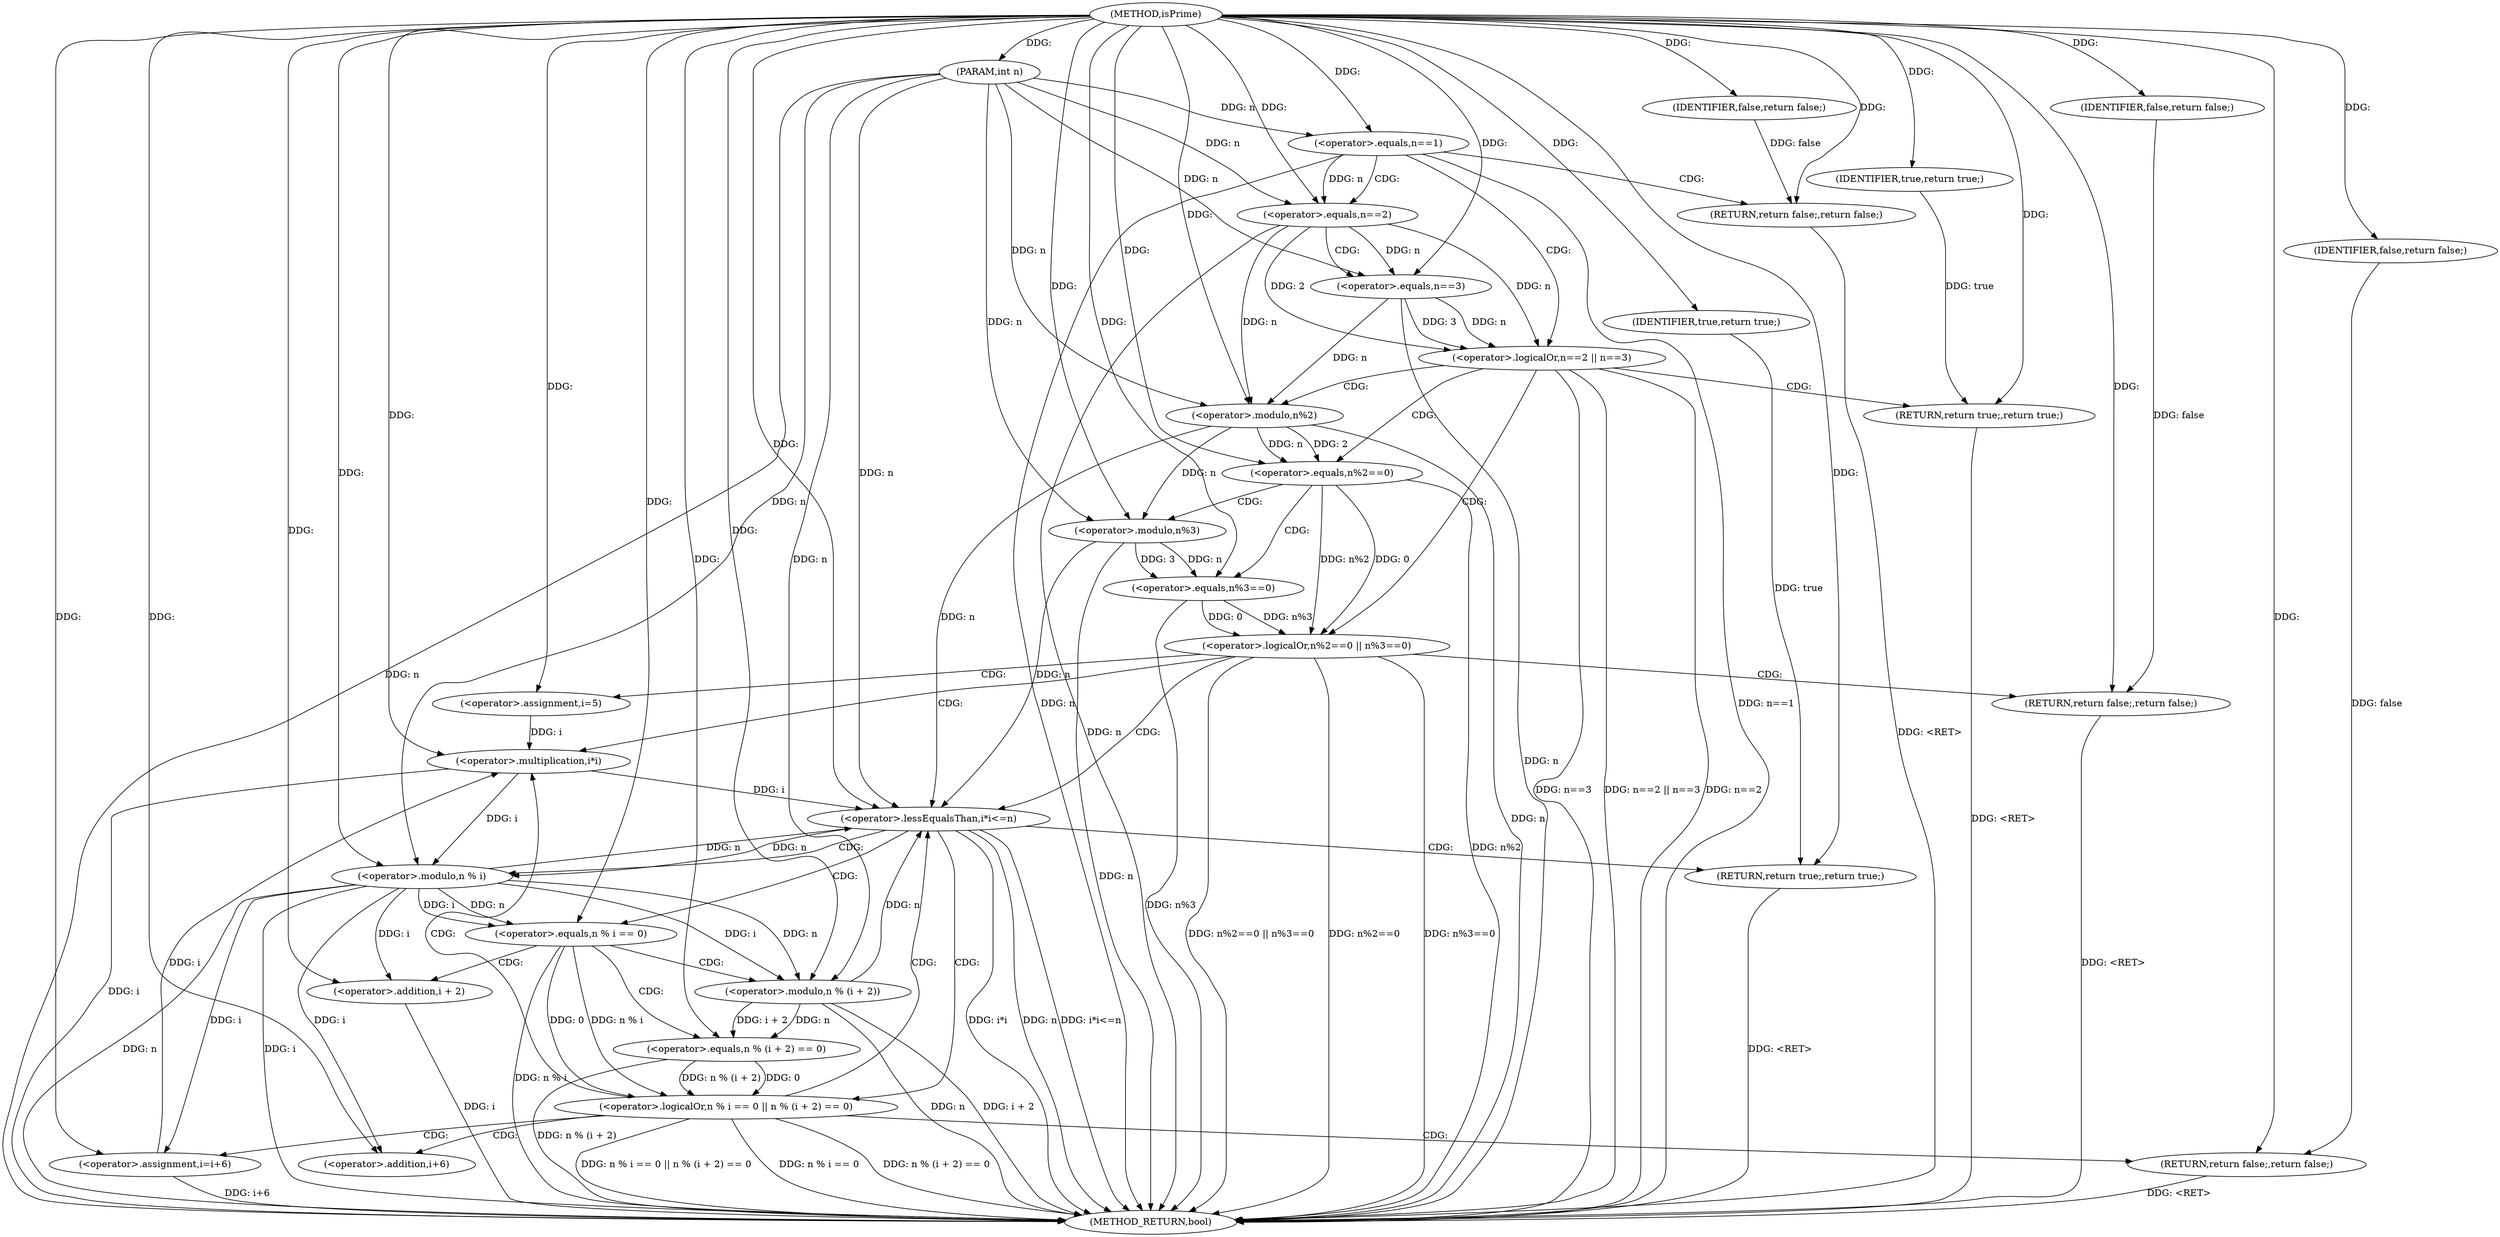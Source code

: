 digraph "isPrime" {  
"1000146" [label = "(METHOD,isPrime)" ]
"1000213" [label = "(METHOD_RETURN,bool)" ]
"1000147" [label = "(PARAM,int n)" ]
"1000211" [label = "(RETURN,return true;,return true;)" ]
"1000150" [label = "(<operator>.equals,n==1)" ]
"1000153" [label = "(RETURN,return false;,return false;)" ]
"1000156" [label = "(<operator>.logicalOr,n==2 || n==3)" ]
"1000163" [label = "(RETURN,return true;,return true;)" ]
"1000166" [label = "(<operator>.logicalOr,n%2==0 || n%3==0)" ]
"1000177" [label = "(RETURN,return false;,return false;)" ]
"1000181" [label = "(<operator>.assignment,i=5)" ]
"1000184" [label = "(<operator>.lessEqualsThan,i*i<=n)" ]
"1000189" [label = "(<operator>.assignment,i=i+6)" ]
"1000212" [label = "(IDENTIFIER,true,return true;)" ]
"1000154" [label = "(IDENTIFIER,false,return false;)" ]
"1000164" [label = "(IDENTIFIER,true,return true;)" ]
"1000178" [label = "(IDENTIFIER,false,return false;)" ]
"1000157" [label = "(<operator>.equals,n==2)" ]
"1000160" [label = "(<operator>.equals,n==3)" ]
"1000167" [label = "(<operator>.equals,n%2==0)" ]
"1000172" [label = "(<operator>.equals,n%3==0)" ]
"1000185" [label = "(<operator>.multiplication,i*i)" ]
"1000191" [label = "(<operator>.addition,i+6)" ]
"1000196" [label = "(<operator>.logicalOr,n % i == 0 || n % (i + 2) == 0)" ]
"1000209" [label = "(RETURN,return false;,return false;)" ]
"1000168" [label = "(<operator>.modulo,n%2)" ]
"1000173" [label = "(<operator>.modulo,n%3)" ]
"1000210" [label = "(IDENTIFIER,false,return false;)" ]
"1000197" [label = "(<operator>.equals,n % i == 0)" ]
"1000202" [label = "(<operator>.equals,n % (i + 2) == 0)" ]
"1000198" [label = "(<operator>.modulo,n % i)" ]
"1000203" [label = "(<operator>.modulo,n % (i + 2))" ]
"1000205" [label = "(<operator>.addition,i + 2)" ]
  "1000153" -> "1000213"  [ label = "DDG: <RET>"] 
  "1000211" -> "1000213"  [ label = "DDG: <RET>"] 
  "1000177" -> "1000213"  [ label = "DDG: <RET>"] 
  "1000163" -> "1000213"  [ label = "DDG: <RET>"] 
  "1000209" -> "1000213"  [ label = "DDG: <RET>"] 
  "1000147" -> "1000213"  [ label = "DDG: n"] 
  "1000150" -> "1000213"  [ label = "DDG: n"] 
  "1000150" -> "1000213"  [ label = "DDG: n==1"] 
  "1000157" -> "1000213"  [ label = "DDG: n"] 
  "1000156" -> "1000213"  [ label = "DDG: n==2"] 
  "1000160" -> "1000213"  [ label = "DDG: n"] 
  "1000156" -> "1000213"  [ label = "DDG: n==3"] 
  "1000156" -> "1000213"  [ label = "DDG: n==2 || n==3"] 
  "1000168" -> "1000213"  [ label = "DDG: n"] 
  "1000167" -> "1000213"  [ label = "DDG: n%2"] 
  "1000166" -> "1000213"  [ label = "DDG: n%2==0"] 
  "1000173" -> "1000213"  [ label = "DDG: n"] 
  "1000172" -> "1000213"  [ label = "DDG: n%3"] 
  "1000166" -> "1000213"  [ label = "DDG: n%3==0"] 
  "1000166" -> "1000213"  [ label = "DDG: n%2==0 || n%3==0"] 
  "1000185" -> "1000213"  [ label = "DDG: i"] 
  "1000184" -> "1000213"  [ label = "DDG: i*i"] 
  "1000184" -> "1000213"  [ label = "DDG: n"] 
  "1000184" -> "1000213"  [ label = "DDG: i*i<=n"] 
  "1000198" -> "1000213"  [ label = "DDG: n"] 
  "1000198" -> "1000213"  [ label = "DDG: i"] 
  "1000197" -> "1000213"  [ label = "DDG: n % i"] 
  "1000196" -> "1000213"  [ label = "DDG: n % i == 0"] 
  "1000203" -> "1000213"  [ label = "DDG: n"] 
  "1000205" -> "1000213"  [ label = "DDG: i"] 
  "1000203" -> "1000213"  [ label = "DDG: i + 2"] 
  "1000202" -> "1000213"  [ label = "DDG: n % (i + 2)"] 
  "1000196" -> "1000213"  [ label = "DDG: n % (i + 2) == 0"] 
  "1000196" -> "1000213"  [ label = "DDG: n % i == 0 || n % (i + 2) == 0"] 
  "1000189" -> "1000213"  [ label = "DDG: i+6"] 
  "1000146" -> "1000147"  [ label = "DDG: "] 
  "1000212" -> "1000211"  [ label = "DDG: true"] 
  "1000146" -> "1000211"  [ label = "DDG: "] 
  "1000154" -> "1000153"  [ label = "DDG: false"] 
  "1000146" -> "1000153"  [ label = "DDG: "] 
  "1000164" -> "1000163"  [ label = "DDG: true"] 
  "1000146" -> "1000163"  [ label = "DDG: "] 
  "1000178" -> "1000177"  [ label = "DDG: false"] 
  "1000146" -> "1000177"  [ label = "DDG: "] 
  "1000146" -> "1000181"  [ label = "DDG: "] 
  "1000146" -> "1000189"  [ label = "DDG: "] 
  "1000198" -> "1000189"  [ label = "DDG: i"] 
  "1000146" -> "1000212"  [ label = "DDG: "] 
  "1000147" -> "1000150"  [ label = "DDG: n"] 
  "1000146" -> "1000150"  [ label = "DDG: "] 
  "1000146" -> "1000154"  [ label = "DDG: "] 
  "1000157" -> "1000156"  [ label = "DDG: 2"] 
  "1000157" -> "1000156"  [ label = "DDG: n"] 
  "1000160" -> "1000156"  [ label = "DDG: 3"] 
  "1000160" -> "1000156"  [ label = "DDG: n"] 
  "1000146" -> "1000164"  [ label = "DDG: "] 
  "1000167" -> "1000166"  [ label = "DDG: n%2"] 
  "1000167" -> "1000166"  [ label = "DDG: 0"] 
  "1000172" -> "1000166"  [ label = "DDG: n%3"] 
  "1000172" -> "1000166"  [ label = "DDG: 0"] 
  "1000146" -> "1000178"  [ label = "DDG: "] 
  "1000185" -> "1000184"  [ label = "DDG: i"] 
  "1000168" -> "1000184"  [ label = "DDG: n"] 
  "1000173" -> "1000184"  [ label = "DDG: n"] 
  "1000198" -> "1000184"  [ label = "DDG: n"] 
  "1000203" -> "1000184"  [ label = "DDG: n"] 
  "1000147" -> "1000184"  [ label = "DDG: n"] 
  "1000146" -> "1000184"  [ label = "DDG: "] 
  "1000150" -> "1000157"  [ label = "DDG: n"] 
  "1000147" -> "1000157"  [ label = "DDG: n"] 
  "1000146" -> "1000157"  [ label = "DDG: "] 
  "1000157" -> "1000160"  [ label = "DDG: n"] 
  "1000147" -> "1000160"  [ label = "DDG: n"] 
  "1000146" -> "1000160"  [ label = "DDG: "] 
  "1000168" -> "1000167"  [ label = "DDG: 2"] 
  "1000168" -> "1000167"  [ label = "DDG: n"] 
  "1000146" -> "1000167"  [ label = "DDG: "] 
  "1000173" -> "1000172"  [ label = "DDG: n"] 
  "1000173" -> "1000172"  [ label = "DDG: 3"] 
  "1000146" -> "1000172"  [ label = "DDG: "] 
  "1000181" -> "1000185"  [ label = "DDG: i"] 
  "1000189" -> "1000185"  [ label = "DDG: i"] 
  "1000146" -> "1000185"  [ label = "DDG: "] 
  "1000198" -> "1000191"  [ label = "DDG: i"] 
  "1000146" -> "1000191"  [ label = "DDG: "] 
  "1000210" -> "1000209"  [ label = "DDG: false"] 
  "1000146" -> "1000209"  [ label = "DDG: "] 
  "1000157" -> "1000168"  [ label = "DDG: n"] 
  "1000160" -> "1000168"  [ label = "DDG: n"] 
  "1000147" -> "1000168"  [ label = "DDG: n"] 
  "1000146" -> "1000168"  [ label = "DDG: "] 
  "1000168" -> "1000173"  [ label = "DDG: n"] 
  "1000147" -> "1000173"  [ label = "DDG: n"] 
  "1000146" -> "1000173"  [ label = "DDG: "] 
  "1000197" -> "1000196"  [ label = "DDG: 0"] 
  "1000197" -> "1000196"  [ label = "DDG: n % i"] 
  "1000202" -> "1000196"  [ label = "DDG: 0"] 
  "1000202" -> "1000196"  [ label = "DDG: n % (i + 2)"] 
  "1000146" -> "1000210"  [ label = "DDG: "] 
  "1000198" -> "1000197"  [ label = "DDG: i"] 
  "1000198" -> "1000197"  [ label = "DDG: n"] 
  "1000146" -> "1000197"  [ label = "DDG: "] 
  "1000203" -> "1000202"  [ label = "DDG: i + 2"] 
  "1000203" -> "1000202"  [ label = "DDG: n"] 
  "1000146" -> "1000202"  [ label = "DDG: "] 
  "1000184" -> "1000198"  [ label = "DDG: n"] 
  "1000147" -> "1000198"  [ label = "DDG: n"] 
  "1000146" -> "1000198"  [ label = "DDG: "] 
  "1000185" -> "1000198"  [ label = "DDG: i"] 
  "1000198" -> "1000203"  [ label = "DDG: n"] 
  "1000147" -> "1000203"  [ label = "DDG: n"] 
  "1000146" -> "1000203"  [ label = "DDG: "] 
  "1000198" -> "1000203"  [ label = "DDG: i"] 
  "1000198" -> "1000205"  [ label = "DDG: i"] 
  "1000146" -> "1000205"  [ label = "DDG: "] 
  "1000150" -> "1000153"  [ label = "CDG: "] 
  "1000150" -> "1000156"  [ label = "CDG: "] 
  "1000150" -> "1000157"  [ label = "CDG: "] 
  "1000156" -> "1000166"  [ label = "CDG: "] 
  "1000156" -> "1000163"  [ label = "CDG: "] 
  "1000156" -> "1000168"  [ label = "CDG: "] 
  "1000156" -> "1000167"  [ label = "CDG: "] 
  "1000166" -> "1000184"  [ label = "CDG: "] 
  "1000166" -> "1000177"  [ label = "CDG: "] 
  "1000166" -> "1000181"  [ label = "CDG: "] 
  "1000166" -> "1000185"  [ label = "CDG: "] 
  "1000184" -> "1000211"  [ label = "CDG: "] 
  "1000184" -> "1000197"  [ label = "CDG: "] 
  "1000184" -> "1000196"  [ label = "CDG: "] 
  "1000184" -> "1000198"  [ label = "CDG: "] 
  "1000157" -> "1000160"  [ label = "CDG: "] 
  "1000167" -> "1000172"  [ label = "CDG: "] 
  "1000167" -> "1000173"  [ label = "CDG: "] 
  "1000196" -> "1000191"  [ label = "CDG: "] 
  "1000196" -> "1000189"  [ label = "CDG: "] 
  "1000196" -> "1000184"  [ label = "CDG: "] 
  "1000196" -> "1000209"  [ label = "CDG: "] 
  "1000196" -> "1000185"  [ label = "CDG: "] 
  "1000197" -> "1000203"  [ label = "CDG: "] 
  "1000197" -> "1000205"  [ label = "CDG: "] 
  "1000197" -> "1000202"  [ label = "CDG: "] 
}
